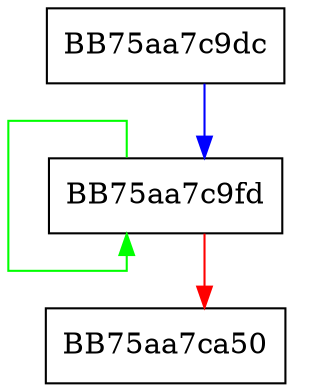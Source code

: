 digraph Encrypt {
  node [shape="box"];
  graph [splines=ortho];
  BB75aa7c9dc -> BB75aa7c9fd [color="blue"];
  BB75aa7c9fd -> BB75aa7c9fd [color="green"];
  BB75aa7c9fd -> BB75aa7ca50 [color="red"];
}